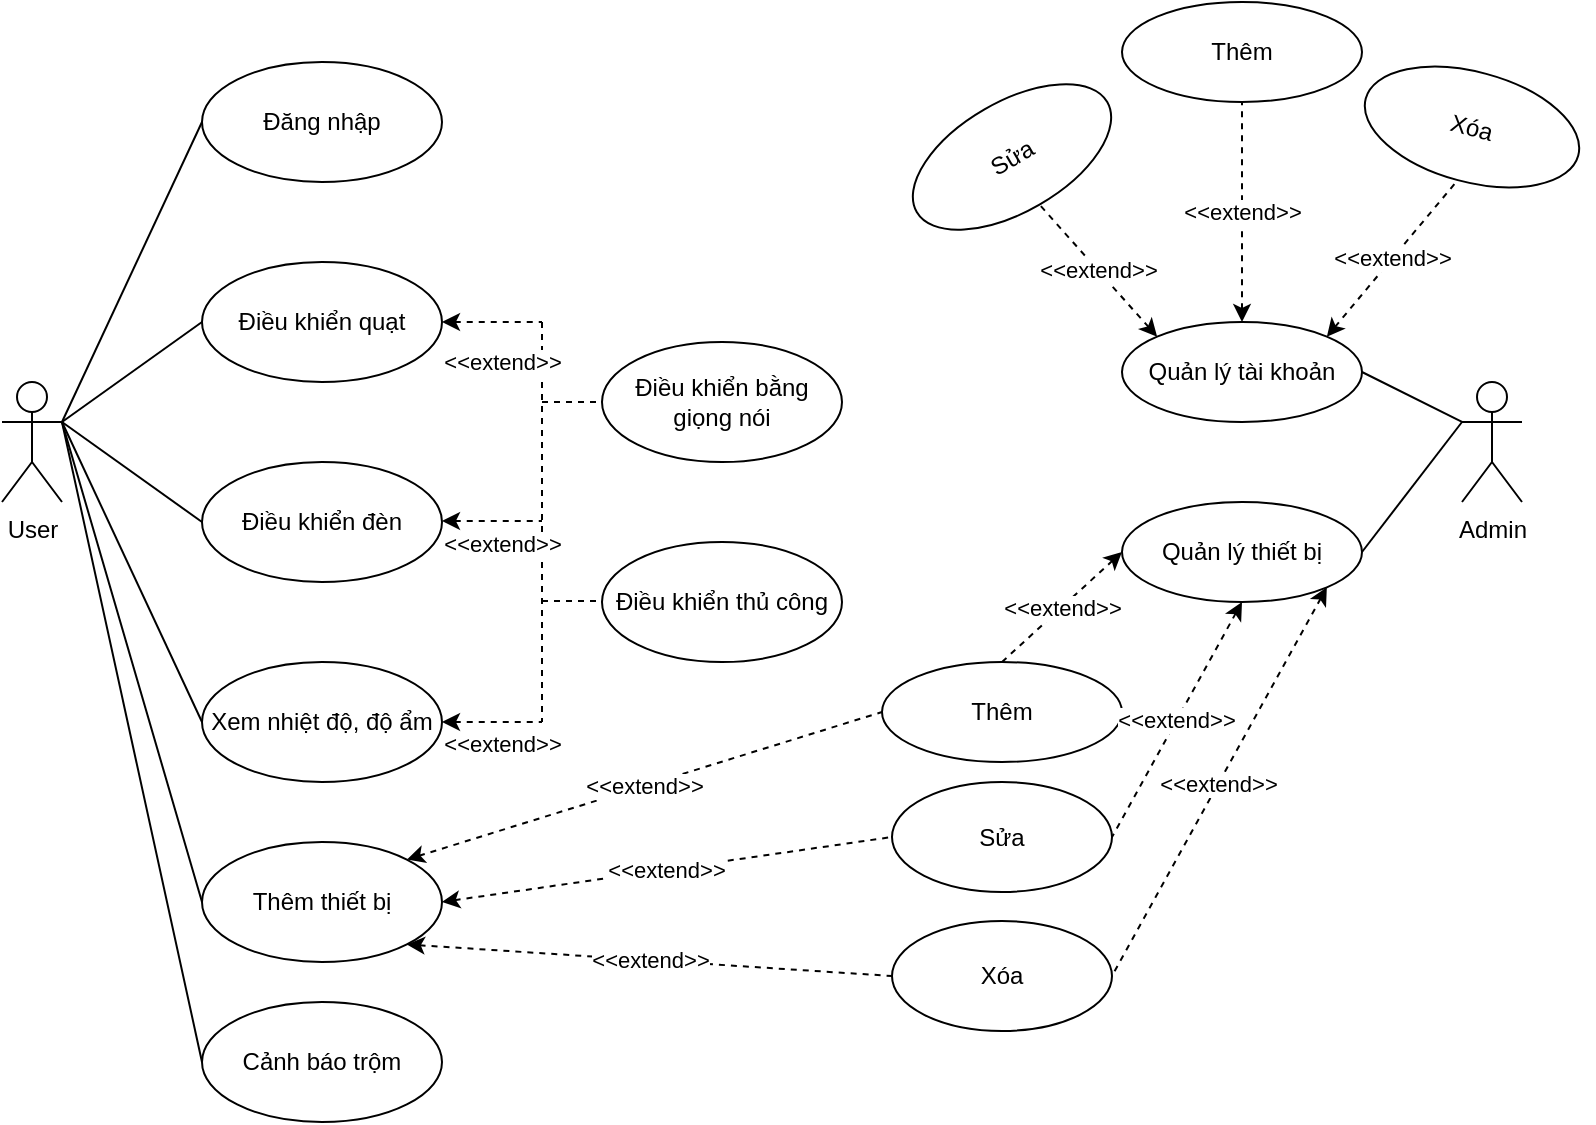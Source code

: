 <mxfile version="21.2.3" type="github">
  <diagram name="Trang-1" id="lN_IyIRkAUU4ODdNHWNN">
    <mxGraphModel dx="1877" dy="541" grid="1" gridSize="10" guides="1" tooltips="1" connect="1" arrows="1" fold="1" page="1" pageScale="1" pageWidth="827" pageHeight="1169" math="0" shadow="0">
      <root>
        <mxCell id="0" />
        <mxCell id="1" parent="0" />
        <mxCell id="zsWxgt50m-GYgeRQenJ4-1" value="Đăng nhập" style="ellipse;whiteSpace=wrap;html=1;" vertex="1" parent="1">
          <mxGeometry x="30" y="100" width="120" height="60" as="geometry" />
        </mxCell>
        <mxCell id="zsWxgt50m-GYgeRQenJ4-2" value="User" style="shape=umlActor;verticalLabelPosition=bottom;verticalAlign=top;html=1;outlineConnect=0;" vertex="1" parent="1">
          <mxGeometry x="-70" y="260" width="30" height="60" as="geometry" />
        </mxCell>
        <mxCell id="zsWxgt50m-GYgeRQenJ4-8" value="Thêm thiết bị" style="ellipse;whiteSpace=wrap;html=1;" vertex="1" parent="1">
          <mxGeometry x="30" y="490" width="120" height="60" as="geometry" />
        </mxCell>
        <mxCell id="zsWxgt50m-GYgeRQenJ4-11" value="Admin" style="shape=umlActor;verticalLabelPosition=bottom;verticalAlign=top;html=1;outlineConnect=0;" vertex="1" parent="1">
          <mxGeometry x="660" y="260" width="30" height="60" as="geometry" />
        </mxCell>
        <mxCell id="zsWxgt50m-GYgeRQenJ4-12" value="Quản lý tài khoản" style="ellipse;whiteSpace=wrap;html=1;" vertex="1" parent="1">
          <mxGeometry x="490" y="230" width="120" height="50" as="geometry" />
        </mxCell>
        <mxCell id="zsWxgt50m-GYgeRQenJ4-17" value="Thêm" style="ellipse;whiteSpace=wrap;html=1;" vertex="1" parent="1">
          <mxGeometry x="490" y="70" width="120" height="50" as="geometry" />
        </mxCell>
        <mxCell id="zsWxgt50m-GYgeRQenJ4-18" value="Sửa" style="ellipse;whiteSpace=wrap;html=1;rotation=-30;" vertex="1" parent="1">
          <mxGeometry x="380" y="120" width="110" height="55" as="geometry" />
        </mxCell>
        <mxCell id="zsWxgt50m-GYgeRQenJ4-19" value="Xóa" style="ellipse;whiteSpace=wrap;html=1;rotation=15;" vertex="1" parent="1">
          <mxGeometry x="610" y="105" width="110" height="55" as="geometry" />
        </mxCell>
        <mxCell id="zsWxgt50m-GYgeRQenJ4-44" value="" style="endArrow=none;html=1;rounded=0;entryX=0;entryY=0.5;entryDx=0;entryDy=0;exitX=1;exitY=0.333;exitDx=0;exitDy=0;exitPerimeter=0;" edge="1" parent="1" source="zsWxgt50m-GYgeRQenJ4-2" target="zsWxgt50m-GYgeRQenJ4-1">
          <mxGeometry width="50" height="50" relative="1" as="geometry">
            <mxPoint x="-30" y="270" as="sourcePoint" />
            <mxPoint x="440" y="300" as="targetPoint" />
          </mxGeometry>
        </mxCell>
        <mxCell id="zsWxgt50m-GYgeRQenJ4-50" value="Xem nhiệt độ, độ ẩm" style="ellipse;whiteSpace=wrap;html=1;" vertex="1" parent="1">
          <mxGeometry x="30" y="400" width="120" height="60" as="geometry" />
        </mxCell>
        <mxCell id="zsWxgt50m-GYgeRQenJ4-51" value="Điều khiển đèn" style="ellipse;whiteSpace=wrap;html=1;" vertex="1" parent="1">
          <mxGeometry x="30" y="300" width="120" height="60" as="geometry" />
        </mxCell>
        <mxCell id="zsWxgt50m-GYgeRQenJ4-52" value="Điều khiển quạt" style="ellipse;whiteSpace=wrap;html=1;" vertex="1" parent="1">
          <mxGeometry x="30" y="200" width="120" height="60" as="geometry" />
        </mxCell>
        <mxCell id="zsWxgt50m-GYgeRQenJ4-57" value="&amp;lt;&amp;lt;extend&amp;gt;&amp;gt;" style="edgeStyle=none;rounded=0;orthogonalLoop=1;jettySize=auto;html=1;entryX=0.5;entryY=1;entryDx=0;entryDy=0;endArrow=none;endFill=0;dashed=1;startArrow=classic;startFill=1;exitX=0.5;exitY=0;exitDx=0;exitDy=0;" edge="1" parent="1" source="zsWxgt50m-GYgeRQenJ4-12" target="zsWxgt50m-GYgeRQenJ4-17">
          <mxGeometry relative="1" as="geometry">
            <mxPoint x="112" y="299" as="sourcePoint" />
            <mxPoint x="170" y="170" as="targetPoint" />
          </mxGeometry>
        </mxCell>
        <mxCell id="zsWxgt50m-GYgeRQenJ4-58" value="&amp;lt;&amp;lt;extend&amp;gt;&amp;gt;" style="edgeStyle=none;rounded=0;orthogonalLoop=1;jettySize=auto;html=1;entryX=0.5;entryY=1;entryDx=0;entryDy=0;endArrow=none;endFill=0;dashed=1;startArrow=classic;startFill=1;exitX=0;exitY=0;exitDx=0;exitDy=0;" edge="1" parent="1" source="zsWxgt50m-GYgeRQenJ4-12" target="zsWxgt50m-GYgeRQenJ4-18">
          <mxGeometry relative="1" as="geometry">
            <mxPoint x="122" y="309" as="sourcePoint" />
            <mxPoint x="180" y="180" as="targetPoint" />
          </mxGeometry>
        </mxCell>
        <mxCell id="zsWxgt50m-GYgeRQenJ4-59" value="&amp;lt;&amp;lt;extend&amp;gt;&amp;gt;" style="edgeStyle=none;rounded=0;orthogonalLoop=1;jettySize=auto;html=1;entryX=0.5;entryY=1;entryDx=0;entryDy=0;endArrow=none;endFill=0;dashed=1;startArrow=classic;startFill=1;exitX=1;exitY=0;exitDx=0;exitDy=0;" edge="1" parent="1" source="zsWxgt50m-GYgeRQenJ4-12" target="zsWxgt50m-GYgeRQenJ4-19">
          <mxGeometry relative="1" as="geometry">
            <mxPoint x="132" y="319" as="sourcePoint" />
            <mxPoint x="190" y="190" as="targetPoint" />
          </mxGeometry>
        </mxCell>
        <mxCell id="zsWxgt50m-GYgeRQenJ4-61" value="" style="endArrow=none;html=1;rounded=0;exitX=1;exitY=0.333;exitDx=0;exitDy=0;exitPerimeter=0;entryX=0;entryY=0.5;entryDx=0;entryDy=0;" edge="1" parent="1" source="zsWxgt50m-GYgeRQenJ4-2" target="zsWxgt50m-GYgeRQenJ4-52">
          <mxGeometry width="50" height="50" relative="1" as="geometry">
            <mxPoint x="290" y="350" as="sourcePoint" />
            <mxPoint x="340" y="300" as="targetPoint" />
          </mxGeometry>
        </mxCell>
        <mxCell id="zsWxgt50m-GYgeRQenJ4-63" value="" style="endArrow=none;html=1;rounded=0;exitX=1;exitY=0.333;exitDx=0;exitDy=0;exitPerimeter=0;entryX=0;entryY=0.5;entryDx=0;entryDy=0;" edge="1" parent="1" source="zsWxgt50m-GYgeRQenJ4-2" target="zsWxgt50m-GYgeRQenJ4-51">
          <mxGeometry width="50" height="50" relative="1" as="geometry">
            <mxPoint x="-30" y="290" as="sourcePoint" />
            <mxPoint x="-10" y="310" as="targetPoint" />
          </mxGeometry>
        </mxCell>
        <mxCell id="zsWxgt50m-GYgeRQenJ4-64" value="" style="endArrow=none;html=1;rounded=0;exitX=1;exitY=0.333;exitDx=0;exitDy=0;exitPerimeter=0;entryX=0;entryY=0.5;entryDx=0;entryDy=0;" edge="1" parent="1" source="zsWxgt50m-GYgeRQenJ4-2" target="zsWxgt50m-GYgeRQenJ4-50">
          <mxGeometry width="50" height="50" relative="1" as="geometry">
            <mxPoint x="-20" y="300" as="sourcePoint" />
            <mxPoint x="50" y="250" as="targetPoint" />
          </mxGeometry>
        </mxCell>
        <mxCell id="zsWxgt50m-GYgeRQenJ4-65" value="" style="endArrow=none;html=1;rounded=0;exitX=1;exitY=0.333;exitDx=0;exitDy=0;exitPerimeter=0;entryX=0;entryY=0.5;entryDx=0;entryDy=0;" edge="1" parent="1" source="zsWxgt50m-GYgeRQenJ4-2" target="zsWxgt50m-GYgeRQenJ4-8">
          <mxGeometry width="50" height="50" relative="1" as="geometry">
            <mxPoint x="-10" y="310" as="sourcePoint" />
            <mxPoint x="60" y="260" as="targetPoint" />
          </mxGeometry>
        </mxCell>
        <mxCell id="zsWxgt50m-GYgeRQenJ4-66" value="Điều khiển bằng giọng nói" style="ellipse;whiteSpace=wrap;html=1;" vertex="1" parent="1">
          <mxGeometry x="230" y="240" width="120" height="60" as="geometry" />
        </mxCell>
        <mxCell id="zsWxgt50m-GYgeRQenJ4-67" value="Điều khiển thủ công" style="ellipse;whiteSpace=wrap;html=1;" vertex="1" parent="1">
          <mxGeometry x="230" y="340" width="120" height="60" as="geometry" />
        </mxCell>
        <mxCell id="zsWxgt50m-GYgeRQenJ4-72" value="" style="endArrow=none;dashed=1;html=1;strokeWidth=1;rounded=0;entryX=0;entryY=0.5;entryDx=0;entryDy=0;" edge="1" parent="1" target="zsWxgt50m-GYgeRQenJ4-66">
          <mxGeometry width="50" height="50" relative="1" as="geometry">
            <mxPoint x="200" y="270" as="sourcePoint" />
            <mxPoint x="340" y="300" as="targetPoint" />
          </mxGeometry>
        </mxCell>
        <mxCell id="zsWxgt50m-GYgeRQenJ4-73" value="" style="endArrow=none;dashed=1;html=1;strokeWidth=1;rounded=0;entryX=0;entryY=0.5;entryDx=0;entryDy=0;" edge="1" parent="1">
          <mxGeometry width="50" height="50" relative="1" as="geometry">
            <mxPoint x="200" y="369.5" as="sourcePoint" />
            <mxPoint x="230" y="369.5" as="targetPoint" />
          </mxGeometry>
        </mxCell>
        <mxCell id="zsWxgt50m-GYgeRQenJ4-74" value="" style="endArrow=none;dashed=1;html=1;strokeWidth=1;rounded=0;" edge="1" parent="1">
          <mxGeometry width="50" height="50" relative="1" as="geometry">
            <mxPoint x="200" y="230" as="sourcePoint" />
            <mxPoint x="200" y="430" as="targetPoint" />
          </mxGeometry>
        </mxCell>
        <mxCell id="zsWxgt50m-GYgeRQenJ4-75" value="&amp;lt;&amp;lt;extend&amp;gt;&amp;gt;" style="edgeStyle=none;rounded=0;orthogonalLoop=1;jettySize=auto;html=1;endArrow=none;endFill=0;dashed=1;startArrow=classic;startFill=1;exitX=1;exitY=0.5;exitDx=0;exitDy=0;" edge="1" parent="1" source="zsWxgt50m-GYgeRQenJ4-52">
          <mxGeometry x="0.2" y="-20" relative="1" as="geometry">
            <mxPoint x="350" y="350" as="sourcePoint" />
            <mxPoint x="200" y="230" as="targetPoint" />
            <mxPoint as="offset" />
          </mxGeometry>
        </mxCell>
        <mxCell id="zsWxgt50m-GYgeRQenJ4-78" value="&amp;lt;&amp;lt;extend&amp;gt;&amp;gt;" style="edgeStyle=none;rounded=0;orthogonalLoop=1;jettySize=auto;html=1;endArrow=none;endFill=0;dashed=1;startArrow=classic;startFill=1;exitX=1;exitY=0.5;exitDx=0;exitDy=0;" edge="1" parent="1">
          <mxGeometry x="0.2" y="-10" relative="1" as="geometry">
            <mxPoint x="150" y="329.5" as="sourcePoint" />
            <mxPoint x="200" y="329.5" as="targetPoint" />
            <mxPoint y="1" as="offset" />
          </mxGeometry>
        </mxCell>
        <mxCell id="zsWxgt50m-GYgeRQenJ4-79" value="&amp;lt;&amp;lt;extend&amp;gt;&amp;gt;" style="edgeStyle=none;rounded=0;orthogonalLoop=1;jettySize=auto;html=1;endArrow=none;endFill=0;dashed=1;startArrow=classic;startFill=1;exitX=1;exitY=0.5;exitDx=0;exitDy=0;" edge="1" parent="1">
          <mxGeometry x="0.2" y="-10" relative="1" as="geometry">
            <mxPoint x="150" y="430" as="sourcePoint" />
            <mxPoint x="200" y="430" as="targetPoint" />
            <mxPoint y="1" as="offset" />
          </mxGeometry>
        </mxCell>
        <mxCell id="zsWxgt50m-GYgeRQenJ4-80" value="Quản lý thiết bị" style="ellipse;whiteSpace=wrap;html=1;" vertex="1" parent="1">
          <mxGeometry x="490" y="320" width="120" height="50" as="geometry" />
        </mxCell>
        <mxCell id="zsWxgt50m-GYgeRQenJ4-81" value="Thêm" style="ellipse;whiteSpace=wrap;html=1;" vertex="1" parent="1">
          <mxGeometry x="370" y="400" width="120" height="50" as="geometry" />
        </mxCell>
        <mxCell id="zsWxgt50m-GYgeRQenJ4-82" value="Sửa" style="ellipse;whiteSpace=wrap;html=1;rotation=0;" vertex="1" parent="1">
          <mxGeometry x="375" y="460" width="110" height="55" as="geometry" />
        </mxCell>
        <mxCell id="zsWxgt50m-GYgeRQenJ4-83" value="Xóa" style="ellipse;whiteSpace=wrap;html=1;rotation=0;" vertex="1" parent="1">
          <mxGeometry x="375" y="529.5" width="110" height="55" as="geometry" />
        </mxCell>
        <mxCell id="zsWxgt50m-GYgeRQenJ4-84" value="&amp;lt;&amp;lt;extend&amp;gt;&amp;gt;" style="edgeStyle=none;rounded=0;orthogonalLoop=1;jettySize=auto;html=1;entryX=0;entryY=0.5;entryDx=0;entryDy=0;endArrow=none;endFill=0;dashed=1;startArrow=classic;startFill=1;exitX=1;exitY=0;exitDx=0;exitDy=0;" edge="1" parent="1" source="zsWxgt50m-GYgeRQenJ4-8" target="zsWxgt50m-GYgeRQenJ4-81">
          <mxGeometry relative="1" as="geometry">
            <mxPoint x="380" y="350" as="sourcePoint" />
            <mxPoint x="300" y="310" as="targetPoint" />
          </mxGeometry>
        </mxCell>
        <mxCell id="zsWxgt50m-GYgeRQenJ4-87" value="&amp;lt;&amp;lt;extend&amp;gt;&amp;gt;" style="edgeStyle=none;rounded=0;orthogonalLoop=1;jettySize=auto;html=1;entryX=0;entryY=0.5;entryDx=0;entryDy=0;endArrow=none;endFill=0;dashed=1;startArrow=classic;startFill=1;exitX=1;exitY=0.5;exitDx=0;exitDy=0;" edge="1" parent="1" source="zsWxgt50m-GYgeRQenJ4-8" target="zsWxgt50m-GYgeRQenJ4-82">
          <mxGeometry relative="1" as="geometry">
            <mxPoint x="142" y="509" as="sourcePoint" />
            <mxPoint x="380" y="435" as="targetPoint" />
          </mxGeometry>
        </mxCell>
        <mxCell id="zsWxgt50m-GYgeRQenJ4-89" value="&amp;lt;&amp;lt;extend&amp;gt;&amp;gt;" style="edgeStyle=none;rounded=0;orthogonalLoop=1;jettySize=auto;html=1;entryX=0;entryY=0.5;entryDx=0;entryDy=0;endArrow=none;endFill=0;dashed=1;startArrow=classic;startFill=1;exitX=1;exitY=1;exitDx=0;exitDy=0;" edge="1" parent="1" source="zsWxgt50m-GYgeRQenJ4-8" target="zsWxgt50m-GYgeRQenJ4-83">
          <mxGeometry relative="1" as="geometry">
            <mxPoint x="152" y="519" as="sourcePoint" />
            <mxPoint x="390" y="445" as="targetPoint" />
          </mxGeometry>
        </mxCell>
        <mxCell id="zsWxgt50m-GYgeRQenJ4-90" value="&amp;lt;&amp;lt;extend&amp;gt;&amp;gt;" style="edgeStyle=none;rounded=0;orthogonalLoop=1;jettySize=auto;html=1;entryX=0.5;entryY=0;entryDx=0;entryDy=0;endArrow=none;endFill=0;dashed=1;startArrow=classic;startFill=1;exitX=0;exitY=0.5;exitDx=0;exitDy=0;" edge="1" parent="1" source="zsWxgt50m-GYgeRQenJ4-80" target="zsWxgt50m-GYgeRQenJ4-81">
          <mxGeometry x="0.007" relative="1" as="geometry">
            <mxPoint x="380" y="350" as="sourcePoint" />
            <mxPoint x="300" y="310" as="targetPoint" />
            <mxPoint as="offset" />
          </mxGeometry>
        </mxCell>
        <mxCell id="zsWxgt50m-GYgeRQenJ4-92" value="&amp;lt;&amp;lt;extend&amp;gt;&amp;gt;" style="edgeStyle=none;rounded=0;orthogonalLoop=1;jettySize=auto;html=1;entryX=1;entryY=0.5;entryDx=0;entryDy=0;endArrow=none;endFill=0;dashed=1;startArrow=classic;startFill=1;exitX=0.5;exitY=1;exitDx=0;exitDy=0;" edge="1" parent="1" source="zsWxgt50m-GYgeRQenJ4-80" target="zsWxgt50m-GYgeRQenJ4-82">
          <mxGeometry x="0.007" relative="1" as="geometry">
            <mxPoint x="500" y="355" as="sourcePoint" />
            <mxPoint x="440" y="410" as="targetPoint" />
            <mxPoint as="offset" />
          </mxGeometry>
        </mxCell>
        <mxCell id="zsWxgt50m-GYgeRQenJ4-93" value="&amp;lt;&amp;lt;extend&amp;gt;&amp;gt;" style="edgeStyle=none;rounded=0;orthogonalLoop=1;jettySize=auto;html=1;entryX=1;entryY=0.5;entryDx=0;entryDy=0;endArrow=none;endFill=0;dashed=1;startArrow=classic;startFill=1;exitX=1;exitY=1;exitDx=0;exitDy=0;" edge="1" parent="1" source="zsWxgt50m-GYgeRQenJ4-80" target="zsWxgt50m-GYgeRQenJ4-83">
          <mxGeometry x="0.007" relative="1" as="geometry">
            <mxPoint x="510" y="365" as="sourcePoint" />
            <mxPoint x="450" y="420" as="targetPoint" />
            <mxPoint as="offset" />
          </mxGeometry>
        </mxCell>
        <mxCell id="zsWxgt50m-GYgeRQenJ4-94" value="" style="endArrow=none;html=1;rounded=0;entryX=0;entryY=0.333;entryDx=0;entryDy=0;entryPerimeter=0;exitX=1;exitY=0.5;exitDx=0;exitDy=0;" edge="1" parent="1" source="zsWxgt50m-GYgeRQenJ4-12" target="zsWxgt50m-GYgeRQenJ4-11">
          <mxGeometry width="50" height="50" relative="1" as="geometry">
            <mxPoint x="310" y="350" as="sourcePoint" />
            <mxPoint x="360" y="300" as="targetPoint" />
          </mxGeometry>
        </mxCell>
        <mxCell id="zsWxgt50m-GYgeRQenJ4-95" value="" style="endArrow=none;html=1;rounded=0;entryX=1;entryY=0.5;entryDx=0;entryDy=0;" edge="1" parent="1" target="zsWxgt50m-GYgeRQenJ4-80">
          <mxGeometry width="50" height="50" relative="1" as="geometry">
            <mxPoint x="660" y="280" as="sourcePoint" />
            <mxPoint x="670" y="290" as="targetPoint" />
          </mxGeometry>
        </mxCell>
        <mxCell id="zsWxgt50m-GYgeRQenJ4-96" value="Cảnh báo trộm" style="ellipse;whiteSpace=wrap;html=1;" vertex="1" parent="1">
          <mxGeometry x="30" y="570" width="120" height="60" as="geometry" />
        </mxCell>
        <mxCell id="zsWxgt50m-GYgeRQenJ4-97" value="" style="endArrow=none;html=1;rounded=0;entryX=0;entryY=0.5;entryDx=0;entryDy=0;exitX=1;exitY=0.333;exitDx=0;exitDy=0;exitPerimeter=0;" edge="1" parent="1" source="zsWxgt50m-GYgeRQenJ4-2" target="zsWxgt50m-GYgeRQenJ4-96">
          <mxGeometry width="50" height="50" relative="1" as="geometry">
            <mxPoint x="310" y="380" as="sourcePoint" />
            <mxPoint x="360" y="330" as="targetPoint" />
          </mxGeometry>
        </mxCell>
      </root>
    </mxGraphModel>
  </diagram>
</mxfile>
